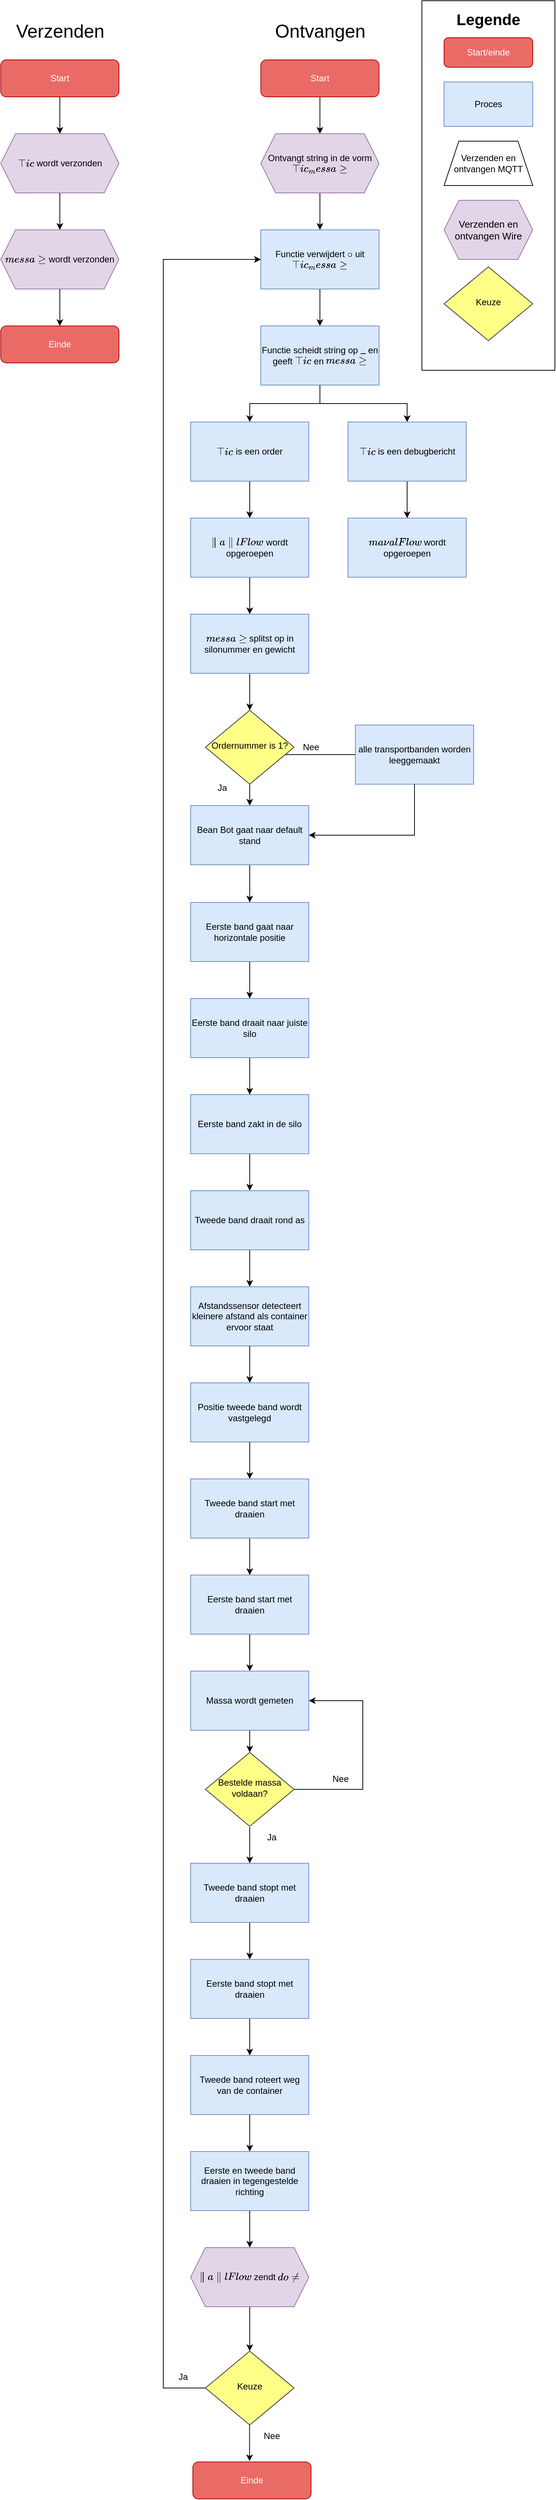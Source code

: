 <mxfile version="18.0.6" type="device" pages="2"><diagram id="snxoj2B8UEFntWzTZE5-" name="Seite-1"><mxGraphModel dx="2031" dy="1254" grid="1" gridSize="10" guides="1" tooltips="1" connect="1" arrows="1" fold="1" page="1" pageScale="1" pageWidth="827" pageHeight="1169" math="0" shadow="0"><root><mxCell id="0"/><mxCell id="1" parent="0"/><mxCell id="0-sNsFFpY7Nw_86AA_R7-1" value="" style="rounded=0;whiteSpace=wrap;html=1;fontSize=12;fillColor=none;" parent="1" vertex="1"><mxGeometry x="610" y="40" width="180" height="500" as="geometry"/></mxCell><mxCell id="0-sNsFFpY7Nw_86AA_R7-3" value="Start/einde" style="rounded=1;whiteSpace=wrap;html=1;fontSize=12;glass=0;strokeWidth=1;shadow=0;fillColor=#EA6B66;strokeColor=#B20000;fontColor=#ffffff;" parent="1" vertex="1"><mxGeometry x="640" y="90" width="120" height="40" as="geometry"/></mxCell><mxCell id="0-sNsFFpY7Nw_86AA_R7-4" value="&lt;div style=&quot;font-size: 21px;&quot;&gt;Legende&lt;/div&gt;" style="text;html=1;strokeColor=none;fillColor=none;align=center;verticalAlign=middle;whiteSpace=wrap;rounded=0;fontSize=21;fontStyle=1" parent="1" vertex="1"><mxGeometry x="645" y="50" width="110" height="30" as="geometry"/></mxCell><mxCell id="0-sNsFFpY7Nw_86AA_R7-5" value="&lt;div&gt;Proces&lt;/div&gt;" style="rounded=0;whiteSpace=wrap;html=1;fillColor=#dae8fc;strokeColor=#6c8ebf;" parent="1" vertex="1"><mxGeometry x="640" y="150" width="120" height="60" as="geometry"/></mxCell><mxCell id="0-sNsFFpY7Nw_86AA_R7-40" value="" style="edgeStyle=orthogonalEdgeStyle;rounded=0;orthogonalLoop=1;jettySize=auto;html=1;fontSize=12;" parent="1" source="0-sNsFFpY7Nw_86AA_R7-9" edge="1"><mxGeometry relative="1" as="geometry"><mxPoint x="120" y="220" as="targetPoint"/></mxGeometry></mxCell><mxCell id="0-sNsFFpY7Nw_86AA_R7-9" value="Start" style="rounded=1;whiteSpace=wrap;html=1;fontSize=12;glass=0;strokeWidth=1;shadow=0;fillColor=#EA6B66;strokeColor=#B20000;fontColor=#ffffff;" parent="1" vertex="1"><mxGeometry x="40" y="120" width="160" height="50" as="geometry"/></mxCell><mxCell id="0-sNsFFpY7Nw_86AA_R7-46" value="" style="edgeStyle=orthogonalEdgeStyle;rounded=0;orthogonalLoop=1;jettySize=auto;html=1;fontSize=12;" parent="1" source="0-sNsFFpY7Nw_86AA_R7-47" edge="1"><mxGeometry relative="1" as="geometry"><mxPoint x="472" y="220" as="targetPoint"/></mxGeometry></mxCell><mxCell id="0-sNsFFpY7Nw_86AA_R7-47" value="Start" style="rounded=1;whiteSpace=wrap;html=1;fontSize=12;glass=0;strokeWidth=1;shadow=0;fillColor=#EA6B66;strokeColor=#B20000;fontColor=#ffffff;" parent="1" vertex="1"><mxGeometry x="392" y="120" width="160" height="50" as="geometry"/></mxCell><mxCell id="0-sNsFFpY7Nw_86AA_R7-50" value="" style="edgeStyle=orthogonalEdgeStyle;rounded=0;orthogonalLoop=1;jettySize=auto;html=1;fontSize=12;" parent="1" edge="1"><mxGeometry relative="1" as="geometry"><mxPoint x="472" y="300" as="sourcePoint"/><mxPoint x="472" y="350" as="targetPoint"/></mxGeometry></mxCell><mxCell id="0-sNsFFpY7Nw_86AA_R7-57" value="Ontvangt string in de vorm `topic_message`" style="shape=hexagon;perimeter=hexagonPerimeter2;whiteSpace=wrap;html=1;fixedSize=1;fontSize=12;fillColor=#e1d5e7;strokeColor=#9673a6;" parent="1" vertex="1"><mxGeometry x="392" y="220" width="160" height="80" as="geometry"/></mxCell><mxCell id="0-sNsFFpY7Nw_86AA_R7-62" value="Verzenden" style="text;html=1;align=center;verticalAlign=middle;resizable=0;points=[];autosize=1;strokeColor=none;fillColor=none;fontSize=25;" parent="1" vertex="1"><mxGeometry x="50" y="60" width="140" height="40" as="geometry"/></mxCell><mxCell id="0-sNsFFpY7Nw_86AA_R7-63" value="Ontvangen" style="text;html=1;align=center;verticalAlign=middle;resizable=0;points=[];autosize=1;strokeColor=none;fillColor=none;fontSize=25;" parent="1" vertex="1"><mxGeometry x="402" y="60" width="140" height="40" as="geometry"/></mxCell><mxCell id="0-sNsFFpY7Nw_86AA_R7-64" value="&lt;span style=&quot;color: rgba(0, 0, 0, 0); font-family: monospace; font-size: 0px; text-align: start;&quot;&gt;%3CmxGraphModel%3E%3Croot%3E%3CmxCell%20id%3D%220%22%2F%3E%3CmxCell%20id%3D%221%22%20parent%3D%220%22%2F%3E%3CmxCell%20id%3D%222%22%20value%3D%22Verzenden%22%20style%3D%22text%3Bhtml%3D1%3Balign%3Dcenter%3BverticalAlign%3Dmiddle%3Bresizable%3D0%3Bpoints%3D%5B%5D%3Bautosize%3D1%3BstrokeColor%3Dnone%3BfillColor%3Dnone%3BfontSize%3D12%3B%22%20vertex%3D%221%22%20parent%3D%221%22%3E%3CmxGeometry%20x%3D%22125%22%20y%3D%2260%22%20width%3D%2270%22%20height%3D%2220%22%20as%3D%22geometry%22%2F%3E%3C%2FmxCell%3E%3C%2Froot%3E%3C%2FmxGraphModel%3Eer&lt;/span&gt;" style="shape=trapezoid;perimeter=trapezoidPerimeter;whiteSpace=wrap;html=1;fixedSize=1;fontSize=25;" parent="1" vertex="1"><mxGeometry x="640" y="230" width="120" height="60" as="geometry"/></mxCell><mxCell id="0-sNsFFpY7Nw_86AA_R7-66" value="Verzenden en&lt;br style=&quot;font-size: 12px;&quot;&gt;ontvangen MQTT" style="text;html=1;strokeColor=none;fillColor=none;align=center;verticalAlign=middle;whiteSpace=wrap;rounded=0;fontSize=12;" parent="1" vertex="1"><mxGeometry x="640" y="230" width="120" height="60" as="geometry"/></mxCell><mxCell id="0-sNsFFpY7Nw_86AA_R7-68" value="Verzenden en&lt;br&gt;ontvangen Wire" style="shape=hexagon;perimeter=hexagonPerimeter2;whiteSpace=wrap;html=1;fixedSize=1;fontSize=13;fillColor=#e1d5e7;strokeColor=#9673a6;" parent="1" vertex="1"><mxGeometry x="640" y="310" width="120" height="80" as="geometry"/></mxCell><mxCell id="0-sNsFFpY7Nw_86AA_R7-93" value="Einde" style="rounded=1;whiteSpace=wrap;html=1;fontSize=12;glass=0;strokeWidth=1;shadow=0;fillColor=#EA6B66;strokeColor=#B20000;fontColor=#ffffff;" parent="1" vertex="1"><mxGeometry x="40" y="480" width="160" height="50" as="geometry"/></mxCell><mxCell id="0-sNsFFpY7Nw_86AA_R7-94" value="" style="edgeStyle=orthogonalEdgeStyle;rounded=0;orthogonalLoop=1;jettySize=auto;html=1;fontSize=12;" parent="1" source="0-sNsFFpY7Nw_86AA_R7-95" target="0-sNsFFpY7Nw_86AA_R7-97" edge="1"><mxGeometry relative="1" as="geometry"/></mxCell><mxCell id="0-sNsFFpY7Nw_86AA_R7-95" value="`topic` wordt verzonden" style="shape=hexagon;perimeter=hexagonPerimeter2;whiteSpace=wrap;html=1;fixedSize=1;fontSize=12;fillColor=#e1d5e7;strokeColor=#9673a6;" parent="1" vertex="1"><mxGeometry x="40" y="220" width="160" height="80" as="geometry"/></mxCell><mxCell id="0-sNsFFpY7Nw_86AA_R7-96" value="" style="edgeStyle=orthogonalEdgeStyle;rounded=0;orthogonalLoop=1;jettySize=auto;html=1;fontSize=12;" parent="1" source="0-sNsFFpY7Nw_86AA_R7-97" target="0-sNsFFpY7Nw_86AA_R7-93" edge="1"><mxGeometry relative="1" as="geometry"/></mxCell><mxCell id="0-sNsFFpY7Nw_86AA_R7-97" value="`message` wordt verzonden" style="shape=hexagon;perimeter=hexagonPerimeter2;whiteSpace=wrap;html=1;fixedSize=1;fontSize=12;fillColor=#e1d5e7;strokeColor=#9673a6;" parent="1" vertex="1"><mxGeometry x="40" y="350" width="160" height="80" as="geometry"/></mxCell><mxCell id="0-sNsFFpY7Nw_86AA_R7-116" value="" style="edgeStyle=orthogonalEdgeStyle;rounded=0;orthogonalLoop=1;jettySize=auto;html=1;fontSize=12;" parent="1" source="0-sNsFFpY7Nw_86AA_R7-107" target="0-sNsFFpY7Nw_86AA_R7-109" edge="1"><mxGeometry relative="1" as="geometry"/></mxCell><mxCell id="0-sNsFFpY7Nw_86AA_R7-107" value="Functie verwijdert `@` uit `topic_message`" style="rounded=0;whiteSpace=wrap;html=1;fillColor=#dae8fc;strokeColor=#6c8ebf;" parent="1" vertex="1"><mxGeometry x="392" y="350" width="160" height="80" as="geometry"/></mxCell><mxCell id="8IKBZVnndHPAb16mlZTb-29" style="edgeStyle=orthogonalEdgeStyle;rounded=0;orthogonalLoop=1;jettySize=auto;html=1;" parent="1" source="0-sNsFFpY7Nw_86AA_R7-109" target="8IKBZVnndHPAb16mlZTb-11" edge="1"><mxGeometry relative="1" as="geometry"/></mxCell><mxCell id="0-sNsFFpY7Nw_86AA_R7-109" value="Functie scheidt string op `_` en geeft `topic` en `message`" style="rounded=0;whiteSpace=wrap;html=1;fillColor=#dae8fc;strokeColor=#6c8ebf;" parent="1" vertex="1"><mxGeometry x="392" y="480" width="160" height="80" as="geometry"/></mxCell><mxCell id="8IKBZVnndHPAb16mlZTb-31" style="edgeStyle=orthogonalEdgeStyle;rounded=0;orthogonalLoop=1;jettySize=auto;html=1;" parent="1" source="8IKBZVnndHPAb16mlZTb-11" target="8IKBZVnndHPAb16mlZTb-13" edge="1"><mxGeometry relative="1" as="geometry"/></mxCell><mxCell id="8IKBZVnndHPAb16mlZTb-11" value="`topic` is een order" style="rounded=0;whiteSpace=wrap;html=1;fillColor=#dae8fc;strokeColor=#6c8ebf;" parent="1" vertex="1"><mxGeometry x="297" y="610" width="160" height="80" as="geometry"/></mxCell><mxCell id="8IKBZVnndHPAb16mlZTb-30" style="edgeStyle=orthogonalEdgeStyle;rounded=0;orthogonalLoop=1;jettySize=auto;html=1;exitX=0.5;exitY=1;exitDx=0;exitDy=0;" parent="1" source="0-sNsFFpY7Nw_86AA_R7-109" target="8IKBZVnndHPAb16mlZTb-12" edge="1"><mxGeometry relative="1" as="geometry"/></mxCell><mxCell id="8IKBZVnndHPAb16mlZTb-34" style="edgeStyle=orthogonalEdgeStyle;rounded=0;orthogonalLoop=1;jettySize=auto;html=1;" parent="1" source="8IKBZVnndHPAb16mlZTb-12" target="8IKBZVnndHPAb16mlZTb-14" edge="1"><mxGeometry relative="1" as="geometry"/></mxCell><mxCell id="8IKBZVnndHPAb16mlZTb-12" value="`topic` is een debugbericht" style="rounded=0;whiteSpace=wrap;html=1;fillColor=#dae8fc;strokeColor=#6c8ebf;" parent="1" vertex="1"><mxGeometry x="510" y="610" width="160" height="80" as="geometry"/></mxCell><mxCell id="8IKBZVnndHPAb16mlZTb-32" style="edgeStyle=orthogonalEdgeStyle;rounded=0;orthogonalLoop=1;jettySize=auto;html=1;" parent="1" source="8IKBZVnndHPAb16mlZTb-13" target="8IKBZVnndHPAb16mlZTb-15" edge="1"><mxGeometry relative="1" as="geometry"/></mxCell><mxCell id="8IKBZVnndHPAb16mlZTb-13" value="`normalFlow` wordt opgeroepen" style="rounded=0;whiteSpace=wrap;html=1;fillColor=#dae8fc;strokeColor=#6c8ebf;" parent="1" vertex="1"><mxGeometry x="297" y="740" width="160" height="80" as="geometry"/></mxCell><mxCell id="8IKBZVnndHPAb16mlZTb-14" value="`manualFlow` wordt opgeroepen" style="rounded=0;whiteSpace=wrap;html=1;fillColor=#dae8fc;strokeColor=#6c8ebf;" parent="1" vertex="1"><mxGeometry x="510" y="740" width="160" height="80" as="geometry"/></mxCell><mxCell id="8IKBZVnndHPAb16mlZTb-33" style="edgeStyle=orthogonalEdgeStyle;rounded=0;orthogonalLoop=1;jettySize=auto;html=1;" parent="1" source="8IKBZVnndHPAb16mlZTb-15" edge="1"><mxGeometry relative="1" as="geometry"><mxPoint x="377" y="1000" as="targetPoint"/></mxGeometry></mxCell><mxCell id="8IKBZVnndHPAb16mlZTb-15" value="`message` splitst op in silonummer en gewicht" style="rounded=0;whiteSpace=wrap;html=1;fillColor=#dae8fc;strokeColor=#6c8ebf;" parent="1" vertex="1"><mxGeometry x="297" y="870" width="160" height="80" as="geometry"/></mxCell><mxCell id="8IKBZVnndHPAb16mlZTb-64" style="edgeStyle=orthogonalEdgeStyle;rounded=0;orthogonalLoop=1;jettySize=auto;html=1;" parent="1" source="8IKBZVnndHPAb16mlZTb-18" target="8IKBZVnndHPAb16mlZTb-36" edge="1"><mxGeometry relative="1" as="geometry"/></mxCell><mxCell id="8IKBZVnndHPAb16mlZTb-18" value="Eerste band gaat naar horizontale positie" style="rounded=0;whiteSpace=wrap;html=1;fillColor=#dae8fc;strokeColor=#6c8ebf;" parent="1" vertex="1"><mxGeometry x="297" y="1260" width="160" height="80" as="geometry"/></mxCell><mxCell id="8IKBZVnndHPAb16mlZTb-35" style="edgeStyle=orthogonalEdgeStyle;rounded=0;orthogonalLoop=1;jettySize=auto;html=1;" parent="1" source="8IKBZVnndHPAb16mlZTb-19" target="8IKBZVnndHPAb16mlZTb-18" edge="1"><mxGeometry relative="1" as="geometry"/></mxCell><mxCell id="8IKBZVnndHPAb16mlZTb-19" value="Bean Bot gaat naar default stand" style="rounded=0;whiteSpace=wrap;html=1;fillColor=#dae8fc;strokeColor=#6c8ebf;" parent="1" vertex="1"><mxGeometry x="297" y="1129" width="160" height="80" as="geometry"/></mxCell><mxCell id="8IKBZVnndHPAb16mlZTb-23" style="edgeStyle=orthogonalEdgeStyle;rounded=0;orthogonalLoop=1;jettySize=auto;html=1;" parent="1" source="8IKBZVnndHPAb16mlZTb-22" target="8IKBZVnndHPAb16mlZTb-19" edge="1"><mxGeometry relative="1" as="geometry"/></mxCell><mxCell id="8IKBZVnndHPAb16mlZTb-22" value="alle transportbanden worden leeggemaakt" style="rounded=0;whiteSpace=wrap;html=1;fillColor=#dae8fc;strokeColor=#6c8ebf;" parent="1" vertex="1"><mxGeometry x="520" y="1020" width="160" height="80" as="geometry"/></mxCell><mxCell id="8IKBZVnndHPAb16mlZTb-25" value="Ja" style="text;html=1;strokeColor=none;fillColor=none;align=center;verticalAlign=middle;whiteSpace=wrap;rounded=0;" parent="1" vertex="1"><mxGeometry x="310" y="1090" width="60" height="30" as="geometry"/></mxCell><mxCell id="8IKBZVnndHPAb16mlZTb-26" value="Nee" style="text;html=1;strokeColor=none;fillColor=none;align=center;verticalAlign=middle;whiteSpace=wrap;rounded=0;" parent="1" vertex="1"><mxGeometry x="430" y="1035" width="60" height="30" as="geometry"/></mxCell><mxCell id="8IKBZVnndHPAb16mlZTb-65" style="edgeStyle=orthogonalEdgeStyle;rounded=0;orthogonalLoop=1;jettySize=auto;html=1;" parent="1" source="8IKBZVnndHPAb16mlZTb-36" target="8IKBZVnndHPAb16mlZTb-37" edge="1"><mxGeometry relative="1" as="geometry"/></mxCell><mxCell id="8IKBZVnndHPAb16mlZTb-36" value="Eerste band draait naar juiste silo" style="rounded=0;whiteSpace=wrap;html=1;fillColor=#dae8fc;strokeColor=#6c8ebf;" parent="1" vertex="1"><mxGeometry x="297" y="1390" width="160" height="80" as="geometry"/></mxCell><mxCell id="8IKBZVnndHPAb16mlZTb-66" style="edgeStyle=orthogonalEdgeStyle;rounded=0;orthogonalLoop=1;jettySize=auto;html=1;" parent="1" source="8IKBZVnndHPAb16mlZTb-37" target="8IKBZVnndHPAb16mlZTb-38" edge="1"><mxGeometry relative="1" as="geometry"/></mxCell><mxCell id="8IKBZVnndHPAb16mlZTb-37" value="Eerste band zakt in de silo" style="rounded=0;whiteSpace=wrap;html=1;fillColor=#dae8fc;strokeColor=#6c8ebf;" parent="1" vertex="1"><mxGeometry x="297" y="1520" width="160" height="80" as="geometry"/></mxCell><mxCell id="8IKBZVnndHPAb16mlZTb-67" style="edgeStyle=orthogonalEdgeStyle;rounded=0;orthogonalLoop=1;jettySize=auto;html=1;" parent="1" source="8IKBZVnndHPAb16mlZTb-38" target="8IKBZVnndHPAb16mlZTb-39" edge="1"><mxGeometry relative="1" as="geometry"/></mxCell><mxCell id="8IKBZVnndHPAb16mlZTb-38" value="Tweede band draait rond as" style="rounded=0;whiteSpace=wrap;html=1;fillColor=#dae8fc;strokeColor=#6c8ebf;" parent="1" vertex="1"><mxGeometry x="297" y="1650" width="160" height="80" as="geometry"/></mxCell><mxCell id="8IKBZVnndHPAb16mlZTb-68" style="edgeStyle=orthogonalEdgeStyle;rounded=0;orthogonalLoop=1;jettySize=auto;html=1;" parent="1" source="8IKBZVnndHPAb16mlZTb-39" target="8IKBZVnndHPAb16mlZTb-40" edge="1"><mxGeometry relative="1" as="geometry"/></mxCell><mxCell id="8IKBZVnndHPAb16mlZTb-39" value="Afstandssensor detecteert kleinere afstand als container ervoor staat" style="rounded=0;whiteSpace=wrap;html=1;fillColor=#dae8fc;strokeColor=#6c8ebf;" parent="1" vertex="1"><mxGeometry x="297" y="1780" width="160" height="80" as="geometry"/></mxCell><mxCell id="8IKBZVnndHPAb16mlZTb-69" style="edgeStyle=orthogonalEdgeStyle;rounded=0;orthogonalLoop=1;jettySize=auto;html=1;" parent="1" source="8IKBZVnndHPAb16mlZTb-40" target="8IKBZVnndHPAb16mlZTb-41" edge="1"><mxGeometry relative="1" as="geometry"/></mxCell><mxCell id="8IKBZVnndHPAb16mlZTb-40" value="Positie tweede band wordt vastgelegd" style="rounded=0;whiteSpace=wrap;html=1;fillColor=#dae8fc;strokeColor=#6c8ebf;" parent="1" vertex="1"><mxGeometry x="297" y="1910" width="160" height="80" as="geometry"/></mxCell><mxCell id="8IKBZVnndHPAb16mlZTb-70" style="edgeStyle=orthogonalEdgeStyle;rounded=0;orthogonalLoop=1;jettySize=auto;html=1;" parent="1" source="8IKBZVnndHPAb16mlZTb-41" target="8IKBZVnndHPAb16mlZTb-42" edge="1"><mxGeometry relative="1" as="geometry"/></mxCell><mxCell id="8IKBZVnndHPAb16mlZTb-41" value="Tweede band start met draaien" style="rounded=0;whiteSpace=wrap;html=1;fillColor=#dae8fc;strokeColor=#6c8ebf;" parent="1" vertex="1"><mxGeometry x="297" y="2040" width="160" height="80" as="geometry"/></mxCell><mxCell id="8IKBZVnndHPAb16mlZTb-71" style="edgeStyle=orthogonalEdgeStyle;rounded=0;orthogonalLoop=1;jettySize=auto;html=1;" parent="1" source="8IKBZVnndHPAb16mlZTb-42" target="8IKBZVnndHPAb16mlZTb-46" edge="1"><mxGeometry relative="1" as="geometry"/></mxCell><mxCell id="8IKBZVnndHPAb16mlZTb-42" value="Eerste band start met draaien" style="rounded=0;whiteSpace=wrap;html=1;fillColor=#dae8fc;strokeColor=#6c8ebf;" parent="1" vertex="1"><mxGeometry x="297" y="2170" width="160" height="80" as="geometry"/></mxCell><mxCell id="s6jETUSOTq7WwiwWa1i_-6" value="" style="edgeStyle=orthogonalEdgeStyle;rounded=0;orthogonalLoop=1;jettySize=auto;html=1;" parent="1" source="8IKBZVnndHPAb16mlZTb-46" target="s6jETUSOTq7WwiwWa1i_-5" edge="1"><mxGeometry relative="1" as="geometry"/></mxCell><mxCell id="8IKBZVnndHPAb16mlZTb-46" value="Massa wordt gemeten" style="rounded=0;whiteSpace=wrap;html=1;fillColor=#dae8fc;strokeColor=#6c8ebf;" parent="1" vertex="1"><mxGeometry x="297" y="2300" width="160" height="80" as="geometry"/></mxCell><mxCell id="8IKBZVnndHPAb16mlZTb-78" style="edgeStyle=orthogonalEdgeStyle;rounded=0;orthogonalLoop=1;jettySize=auto;html=1;" parent="1" source="8IKBZVnndHPAb16mlZTb-49" target="8IKBZVnndHPAb16mlZTb-50" edge="1"><mxGeometry relative="1" as="geometry"/></mxCell><mxCell id="8IKBZVnndHPAb16mlZTb-49" value="Tweede band stopt met draaien" style="rounded=0;whiteSpace=wrap;html=1;fillColor=#dae8fc;strokeColor=#6c8ebf;" parent="1" vertex="1"><mxGeometry x="297" y="2560" width="160" height="80" as="geometry"/></mxCell><mxCell id="8IKBZVnndHPAb16mlZTb-79" style="edgeStyle=orthogonalEdgeStyle;rounded=0;orthogonalLoop=1;jettySize=auto;html=1;" parent="1" source="8IKBZVnndHPAb16mlZTb-50" target="8IKBZVnndHPAb16mlZTb-51" edge="1"><mxGeometry relative="1" as="geometry"/></mxCell><mxCell id="8IKBZVnndHPAb16mlZTb-50" value="Eerste band stopt met draaien" style="rounded=0;whiteSpace=wrap;html=1;fillColor=#dae8fc;strokeColor=#6c8ebf;" parent="1" vertex="1"><mxGeometry x="297" y="2690" width="160" height="80" as="geometry"/></mxCell><mxCell id="8IKBZVnndHPAb16mlZTb-80" style="edgeStyle=orthogonalEdgeStyle;rounded=0;orthogonalLoop=1;jettySize=auto;html=1;" parent="1" source="8IKBZVnndHPAb16mlZTb-51" target="8IKBZVnndHPAb16mlZTb-52" edge="1"><mxGeometry relative="1" as="geometry"/></mxCell><mxCell id="8IKBZVnndHPAb16mlZTb-51" value="Tweede band roteert weg van de container" style="rounded=0;whiteSpace=wrap;html=1;fillColor=#dae8fc;strokeColor=#6c8ebf;" parent="1" vertex="1"><mxGeometry x="297" y="2820" width="160" height="80" as="geometry"/></mxCell><mxCell id="8IKBZVnndHPAb16mlZTb-81" style="edgeStyle=orthogonalEdgeStyle;rounded=0;orthogonalLoop=1;jettySize=auto;html=1;" parent="1" source="8IKBZVnndHPAb16mlZTb-52" edge="1"><mxGeometry relative="1" as="geometry"><mxPoint x="377" y="3080" as="targetPoint"/></mxGeometry></mxCell><mxCell id="8IKBZVnndHPAb16mlZTb-52" value="Eerste en tweede band draaien in tegengestelde richting" style="rounded=0;whiteSpace=wrap;html=1;fillColor=#dae8fc;strokeColor=#6c8ebf;" parent="1" vertex="1"><mxGeometry x="297" y="2950" width="160" height="80" as="geometry"/></mxCell><mxCell id="8IKBZVnndHPAb16mlZTb-83" style="edgeStyle=orthogonalEdgeStyle;rounded=0;orthogonalLoop=1;jettySize=auto;html=1;" parent="1" source="8IKBZVnndHPAb16mlZTb-55" edge="1"><mxGeometry relative="1" as="geometry"><mxPoint x="377" y="3220" as="targetPoint"/></mxGeometry></mxCell><mxCell id="8IKBZVnndHPAb16mlZTb-55" value="`normalFlow` zendt `done`" style="shape=hexagon;perimeter=hexagonPerimeter2;whiteSpace=wrap;html=1;fixedSize=1;fontSize=12;fillColor=#e1d5e7;strokeColor=#9673a6;" parent="1" vertex="1"><mxGeometry x="297" y="3080" width="160" height="80" as="geometry"/></mxCell><mxCell id="8IKBZVnndHPAb16mlZTb-62" style="edgeStyle=orthogonalEdgeStyle;rounded=0;orthogonalLoop=1;jettySize=auto;html=1;entryX=0;entryY=0.5;entryDx=0;entryDy=0;exitX=0;exitY=0.5;exitDx=0;exitDy=0;" parent="1" source="s6jETUSOTq7WwiwWa1i_-3" target="0-sNsFFpY7Nw_86AA_R7-107" edge="1"><mxGeometry relative="1" as="geometry"><mxPoint x="250" y="252.941" as="targetPoint"/><Array as="points"><mxPoint x="260" y="3270"/><mxPoint x="260" y="390"/></Array><mxPoint x="302" y="3380" as="sourcePoint"/></mxGeometry></mxCell><mxCell id="8IKBZVnndHPAb16mlZTb-57" value="Einde" style="rounded=1;whiteSpace=wrap;html=1;fontSize=12;glass=0;strokeWidth=1;shadow=0;fillColor=#EA6B66;strokeColor=#B20000;fontColor=#ffffff;" parent="1" vertex="1"><mxGeometry x="300" y="3370" width="160" height="50" as="geometry"/></mxCell><mxCell id="8IKBZVnndHPAb16mlZTb-58" style="edgeStyle=orthogonalEdgeStyle;rounded=0;orthogonalLoop=1;jettySize=auto;html=1;entryX=0.5;entryY=0;entryDx=0;entryDy=0;" parent="1" edge="1"><mxGeometry relative="1" as="geometry"><mxPoint x="376.76" y="3320" as="sourcePoint"/><mxPoint x="376.76" y="3369" as="targetPoint"/></mxGeometry></mxCell><mxCell id="8IKBZVnndHPAb16mlZTb-60" value="Nee" style="text;html=1;strokeColor=none;fillColor=none;align=center;verticalAlign=middle;whiteSpace=wrap;rounded=0;" parent="1" vertex="1"><mxGeometry x="377" y="3320" width="60" height="30" as="geometry"/></mxCell><mxCell id="8IKBZVnndHPAb16mlZTb-61" value="Ja" style="text;html=1;strokeColor=none;fillColor=none;align=center;verticalAlign=middle;whiteSpace=wrap;rounded=0;" parent="1" vertex="1"><mxGeometry x="257" y="3240" width="60" height="30" as="geometry"/></mxCell><mxCell id="8IKBZVnndHPAb16mlZTb-73" style="edgeStyle=orthogonalEdgeStyle;rounded=0;orthogonalLoop=1;jettySize=auto;html=1;entryX=0.5;entryY=0;entryDx=0;entryDy=0;" parent="1" edge="1"><mxGeometry relative="1" as="geometry"><mxPoint x="377" y="2511" as="sourcePoint"/><mxPoint x="377" y="2560" as="targetPoint"/></mxGeometry></mxCell><mxCell id="8IKBZVnndHPAb16mlZTb-74" style="edgeStyle=orthogonalEdgeStyle;rounded=0;orthogonalLoop=1;jettySize=auto;html=1;entryX=1;entryY=0.5;entryDx=0;entryDy=0;exitX=1;exitY=0.5;exitDx=0;exitDy=0;" parent="1" source="s6jETUSOTq7WwiwWa1i_-5" target="8IKBZVnndHPAb16mlZTb-46" edge="1"><mxGeometry relative="1" as="geometry"><mxPoint x="457" y="2471" as="sourcePoint"/><mxPoint x="510" y="2471" as="targetPoint"/><Array as="points"><mxPoint x="530" y="2460"/><mxPoint x="530" y="2340"/></Array></mxGeometry></mxCell><mxCell id="8IKBZVnndHPAb16mlZTb-75" value="Ja" style="text;html=1;strokeColor=none;fillColor=none;align=center;verticalAlign=middle;whiteSpace=wrap;rounded=0;" parent="1" vertex="1"><mxGeometry x="377" y="2510" width="60" height="30" as="geometry"/></mxCell><mxCell id="8IKBZVnndHPAb16mlZTb-76" value="Nee" style="text;html=1;strokeColor=none;fillColor=none;align=center;verticalAlign=middle;whiteSpace=wrap;rounded=0;" parent="1" vertex="1"><mxGeometry x="470" y="2431" width="60" height="30" as="geometry"/></mxCell><mxCell id="s6jETUSOTq7WwiwWa1i_-1" value="Keuze" style="rhombus;whiteSpace=wrap;html=1;shadow=0;fontFamily=Helvetica;fontSize=12;align=center;strokeWidth=1;spacing=6;spacingTop=-4;fillColor=#ffff88;strokeColor=#36393d;" parent="1" vertex="1"><mxGeometry x="640" y="400" width="120" height="100" as="geometry"/></mxCell><mxCell id="s6jETUSOTq7WwiwWa1i_-3" value="Keuze" style="rhombus;whiteSpace=wrap;html=1;shadow=0;fontFamily=Helvetica;fontSize=12;align=center;strokeWidth=1;spacing=6;spacingTop=-4;fillColor=#ffff88;strokeColor=#36393d;" parent="1" vertex="1"><mxGeometry x="317" y="3220" width="120" height="100" as="geometry"/></mxCell><mxCell id="s6jETUSOTq7WwiwWa1i_-5" value="Bestelde massa voldaan?" style="rhombus;whiteSpace=wrap;html=1;shadow=0;fontFamily=Helvetica;fontSize=12;align=center;strokeWidth=1;spacing=6;spacingTop=-4;fillColor=#ffff88;strokeColor=#36393d;" parent="1" vertex="1"><mxGeometry x="317" y="2410" width="120" height="100" as="geometry"/></mxCell><mxCell id="s6jETUSOTq7WwiwWa1i_-7" value="Ordernummer is 1?" style="rhombus;whiteSpace=wrap;html=1;shadow=0;fontFamily=Helvetica;fontSize=12;align=center;strokeWidth=1;spacing=6;spacingTop=-4;fillColor=#ffff88;strokeColor=#36393d;" parent="1" vertex="1"><mxGeometry x="317" y="1000" width="120" height="100" as="geometry"/></mxCell><mxCell id="9BUKN-H2jLJ0zTH0DCNT-3" value="" style="endArrow=classic;html=1;rounded=0;exitX=0.5;exitY=1;exitDx=0;exitDy=0;entryX=1;entryY=0.5;entryDx=0;entryDy=0;" edge="1" parent="1" source="8IKBZVnndHPAb16mlZTb-22" target="8IKBZVnndHPAb16mlZTb-19"><mxGeometry width="50" height="50" relative="1" as="geometry"><mxPoint x="450" y="1150" as="sourcePoint"/><mxPoint x="500" y="1100" as="targetPoint"/><Array as="points"><mxPoint x="600" y="1169"/></Array></mxGeometry></mxCell></root></mxGraphModel></diagram><diagram id="WqolEcjmQSwNAkKQoDod" name="Seite-2"><mxGraphModel dx="1422" dy="878" grid="1" gridSize="10" guides="1" tooltips="1" connect="1" arrows="1" fold="1" page="1" pageScale="1" pageWidth="827" pageHeight="1169" math="0" shadow="0"><root><mxCell id="0"/><mxCell id="1" parent="0"/><mxCell id="4zG2lrABkxi1I2Z4a2c0-1" value="" style="edgeStyle=orthogonalEdgeStyle;rounded=0;orthogonalLoop=1;jettySize=auto;html=1;fontSize=12;" edge="1" parent="1" source="4zG2lrABkxi1I2Z4a2c0-2"><mxGeometry relative="1" as="geometry"><mxPoint x="414" y="170" as="targetPoint"/></mxGeometry></mxCell><mxCell id="4zG2lrABkxi1I2Z4a2c0-2" value="Start" style="rounded=1;whiteSpace=wrap;html=1;fontSize=12;glass=0;strokeWidth=1;shadow=0;fillColor=#EA6B66;strokeColor=#B20000;fontColor=#ffffff;" vertex="1" parent="1"><mxGeometry x="334" y="70" width="160" height="50" as="geometry"/></mxCell><mxCell id="4zG2lrABkxi1I2Z4a2c0-4" value="Einde" style="rounded=1;whiteSpace=wrap;html=1;fontSize=12;glass=0;strokeWidth=1;shadow=0;fillColor=#EA6B66;strokeColor=#B20000;fontColor=#ffffff;" vertex="1" parent="1"><mxGeometry x="334" y="700" width="160" height="50" as="geometry"/></mxCell><mxCell id="4zG2lrABkxi1I2Z4a2c0-6" value="`topic` wordt verzonden" style="shape=hexagon;perimeter=hexagonPerimeter2;whiteSpace=wrap;html=1;fixedSize=1;fontSize=12;fillColor=#e1d5e7;strokeColor=#9673a6;" vertex="1" parent="1"><mxGeometry x="334" y="440" width="160" height="80" as="geometry"/></mxCell><mxCell id="4zG2lrABkxi1I2Z4a2c0-7" value="" style="edgeStyle=orthogonalEdgeStyle;rounded=0;orthogonalLoop=1;jettySize=auto;html=1;fontSize=12;" edge="1" parent="1" source="4zG2lrABkxi1I2Z4a2c0-8" target="4zG2lrABkxi1I2Z4a2c0-4"><mxGeometry relative="1" as="geometry"/></mxCell><mxCell id="4zG2lrABkxi1I2Z4a2c0-8" value="`message` wordt verzonden" style="shape=hexagon;perimeter=hexagonPerimeter2;whiteSpace=wrap;html=1;fixedSize=1;fontSize=12;fillColor=#e1d5e7;strokeColor=#9673a6;" vertex="1" parent="1"><mxGeometry x="334" y="570" width="160" height="80" as="geometry"/></mxCell><mxCell id="jbeeL3EtHdYQZENyWnKP-1" value="" style="rounded=0;whiteSpace=wrap;html=1;fontSize=12;fillColor=none;" vertex="1" parent="1"><mxGeometry x="610" y="40" width="180" height="500" as="geometry"/></mxCell><mxCell id="jbeeL3EtHdYQZENyWnKP-2" value="Start/einde" style="rounded=1;whiteSpace=wrap;html=1;fontSize=12;glass=0;strokeWidth=1;shadow=0;fillColor=#EA6B66;strokeColor=#B20000;fontColor=#ffffff;" vertex="1" parent="1"><mxGeometry x="640" y="90" width="120" height="40" as="geometry"/></mxCell><mxCell id="jbeeL3EtHdYQZENyWnKP-3" value="&lt;div style=&quot;font-size: 21px;&quot;&gt;Legende&lt;/div&gt;" style="text;html=1;strokeColor=none;fillColor=none;align=center;verticalAlign=middle;whiteSpace=wrap;rounded=0;fontSize=21;fontStyle=1" vertex="1" parent="1"><mxGeometry x="645" y="50" width="110" height="30" as="geometry"/></mxCell><mxCell id="jbeeL3EtHdYQZENyWnKP-4" value="&lt;div&gt;Proces&lt;/div&gt;" style="rounded=0;whiteSpace=wrap;html=1;fillColor=#dae8fc;strokeColor=#6c8ebf;" vertex="1" parent="1"><mxGeometry x="640" y="150" width="120" height="60" as="geometry"/></mxCell><mxCell id="jbeeL3EtHdYQZENyWnKP-5" value="&lt;span style=&quot;color: rgba(0, 0, 0, 0); font-family: monospace; font-size: 0px; text-align: start;&quot;&gt;%3CmxGraphModel%3E%3Croot%3E%3CmxCell%20id%3D%220%22%2F%3E%3CmxCell%20id%3D%221%22%20parent%3D%220%22%2F%3E%3CmxCell%20id%3D%222%22%20value%3D%22Verzenden%22%20style%3D%22text%3Bhtml%3D1%3Balign%3Dcenter%3BverticalAlign%3Dmiddle%3Bresizable%3D0%3Bpoints%3D%5B%5D%3Bautosize%3D1%3BstrokeColor%3Dnone%3BfillColor%3Dnone%3BfontSize%3D12%3B%22%20vertex%3D%221%22%20parent%3D%221%22%3E%3CmxGeometry%20x%3D%22125%22%20y%3D%2260%22%20width%3D%2270%22%20height%3D%2220%22%20as%3D%22geometry%22%2F%3E%3C%2FmxCell%3E%3C%2Froot%3E%3C%2FmxGraphModel%3Eer&lt;/span&gt;" style="shape=trapezoid;perimeter=trapezoidPerimeter;whiteSpace=wrap;html=1;fixedSize=1;fontSize=25;" vertex="1" parent="1"><mxGeometry x="640" y="230" width="120" height="60" as="geometry"/></mxCell><mxCell id="jbeeL3EtHdYQZENyWnKP-6" value="Verzenden en&lt;br style=&quot;font-size: 12px;&quot;&gt;ontvangen MQTT" style="text;html=1;strokeColor=none;fillColor=none;align=center;verticalAlign=middle;whiteSpace=wrap;rounded=0;fontSize=12;" vertex="1" parent="1"><mxGeometry x="640" y="230" width="120" height="60" as="geometry"/></mxCell><mxCell id="jbeeL3EtHdYQZENyWnKP-7" value="Verzenden en&lt;br&gt;ontvangen Wire" style="shape=hexagon;perimeter=hexagonPerimeter2;whiteSpace=wrap;html=1;fixedSize=1;fontSize=13;fillColor=#e1d5e7;strokeColor=#9673a6;" vertex="1" parent="1"><mxGeometry x="640" y="310" width="120" height="80" as="geometry"/></mxCell><mxCell id="jbeeL3EtHdYQZENyWnKP-8" value="Keuze" style="rhombus;whiteSpace=wrap;html=1;shadow=0;fontFamily=Helvetica;fontSize=12;align=center;strokeWidth=1;spacing=6;spacingTop=-4;fillColor=#ffff88;strokeColor=#36393d;" vertex="1" parent="1"><mxGeometry x="640" y="400" width="120" height="100" as="geometry"/></mxCell><mxCell id="jbeeL3EtHdYQZENyWnKP-15" value="" style="edgeStyle=orthogonalEdgeStyle;rounded=0;orthogonalLoop=1;jettySize=auto;html=1;" edge="1" parent="1" target="4zG2lrABkxi1I2Z4a2c0-8"><mxGeometry relative="1" as="geometry"><mxPoint x="414" y="520" as="sourcePoint"/></mxGeometry></mxCell><mxCell id="jbeeL3EtHdYQZENyWnKP-18" value="" style="edgeStyle=orthogonalEdgeStyle;rounded=0;orthogonalLoop=1;jettySize=auto;html=1;" edge="1" parent="1" source="jbeeL3EtHdYQZENyWnKP-16" target="jbeeL3EtHdYQZENyWnKP-17"><mxGeometry relative="1" as="geometry"/></mxCell><mxCell id="jbeeL3EtHdYQZENyWnKP-16" value="`topic` wordt aangevuld tot 32 bits met `@`" style="rounded=0;whiteSpace=wrap;html=1;fillColor=#dae8fc;strokeColor=#6c8ebf;" vertex="1" parent="1"><mxGeometry x="334" y="170" width="160" height="80" as="geometry"/></mxCell><mxCell id="jbeeL3EtHdYQZENyWnKP-19" value="" style="edgeStyle=orthogonalEdgeStyle;rounded=0;orthogonalLoop=1;jettySize=auto;html=1;" edge="1" parent="1" source="jbeeL3EtHdYQZENyWnKP-17" target="4zG2lrABkxi1I2Z4a2c0-6"><mxGeometry relative="1" as="geometry"/></mxCell><mxCell id="jbeeL3EtHdYQZENyWnKP-17" value="`message` wordt aangevuld tot 32 bits met `@`" style="rounded=0;whiteSpace=wrap;html=1;fillColor=#dae8fc;strokeColor=#6c8ebf;" vertex="1" parent="1"><mxGeometry x="334" y="310" width="160" height="80" as="geometry"/></mxCell></root></mxGraphModel></diagram></mxfile>